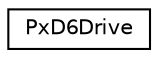 digraph "Graphical Class Hierarchy"
{
  edge [fontname="Helvetica",fontsize="10",labelfontname="Helvetica",labelfontsize="10"];
  node [fontname="Helvetica",fontsize="10",shape=record];
  rankdir="LR";
  Node0 [label="PxD6Drive",height=0.2,width=0.4,color="black", fillcolor="white", style="filled",URL="$structPxD6Drive.html",tooltip="Used to specify which axes of a D6 joint are driven. "];
}
